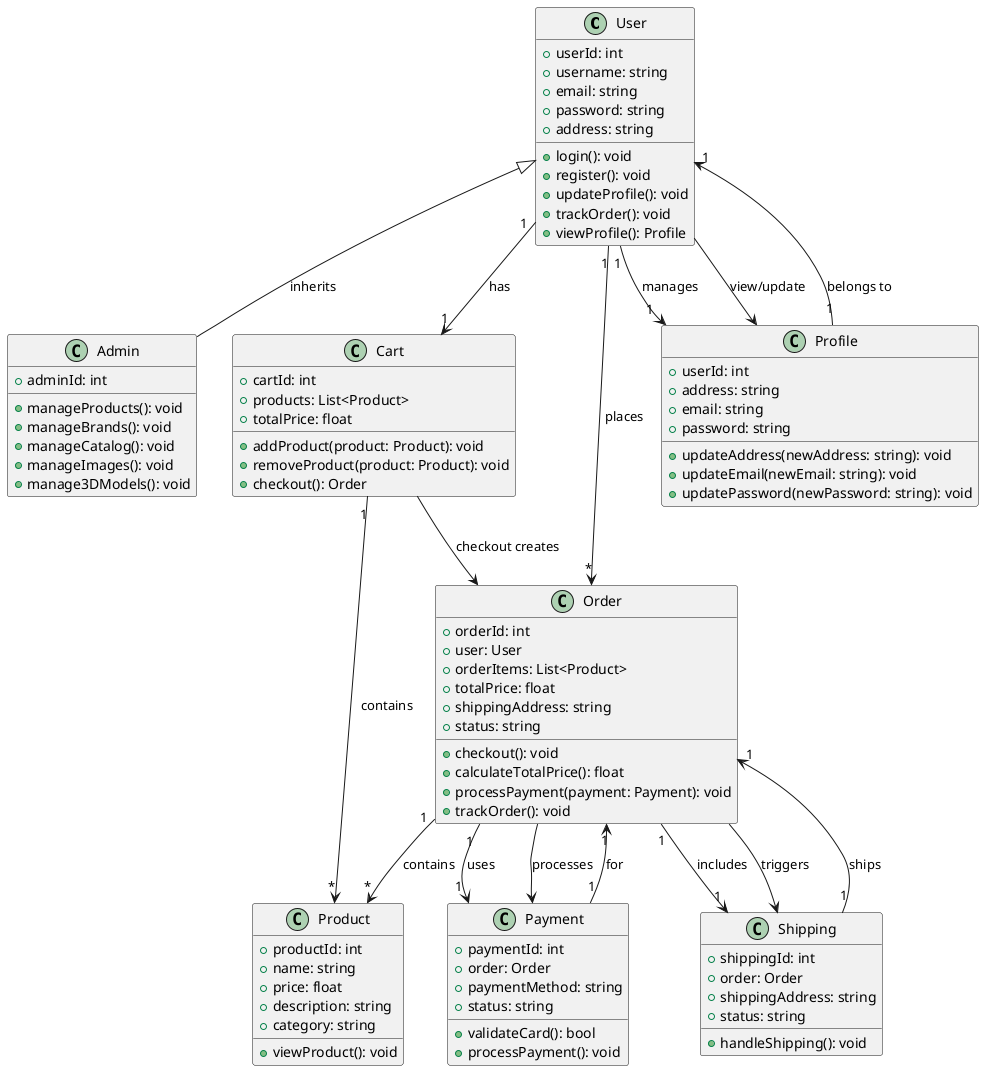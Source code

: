 @startuml class
' Define Classes for E-commerce System

' User class
class User {
    +userId: int
    +username: string
    +email: string
    +password: string
    +address: string
    +login(): void
    +register(): void
    +updateProfile(): void
    +trackOrder(): void
    +viewProfile(): Profile
}

' Admin class (inherits from User)
class Admin {
    +adminId: int
    +manageProducts(): void
    +manageBrands(): void
    +manageCatalog(): void
    +manageImages(): void
    +manage3DModels(): void
}

' Product class
class Product {
    +productId: int
    +name: string
    +price: float
    +description: string
    +category: string
    +viewProduct(): void
}

' Cart class
class Cart {
    +cartId: int
    +products: List<Product>
    +totalPrice: float
    +addProduct(product: Product): void
    +removeProduct(product: Product): void
    +checkout(): Order
}

' Order class
class Order {
    +orderId: int
    +user: User
    +orderItems: List<Product>
    +totalPrice: float
    +shippingAddress: string
    +status: string
    +checkout(): void
    +calculateTotalPrice(): float
    +processPayment(payment: Payment): void
    +trackOrder(): void
}

' Payment class
class Payment {
    +paymentId: int
    +order: Order
    +paymentMethod: string
    +status: string
    +validateCard(): bool
    +processPayment(): void
}

' Shipping class
class Shipping {
    +shippingId: int
    +order: Order
    +shippingAddress: string
    +status: string
    +handleShipping(): void
}

' Profile class (user profile management)
class Profile {
    +userId: int
    +address: string
    +email: string
    +password: string
    +updateAddress(newAddress: string): void
    +updateEmail(newEmail: string): void
    +updatePassword(newPassword: string): void
}

' Define Relationships

User <|-- Admin : "inherits"
User "1" --> "1" Cart : "has"
User "1" --> "*" Order : "places"
User "1" --> "1" Profile : "manages"
Order "1" --> "*" Product : "contains"
Order "1" --> "1" Payment : "uses"
Order "1" --> "1" Shipping : "includes"
Cart "1" --> "*" Product : "contains"
Payment "1" --> "1" Order : "for"
Shipping "1" --> "1" Order : "ships"
Profile "1" --> "1" User : "belongs to"

' Associations for method relationships
User --> Profile : "view/update"
Order --> Payment : "processes"
Order --> Shipping : "triggers"
Cart --> Order : "checkout creates"

@enduml

